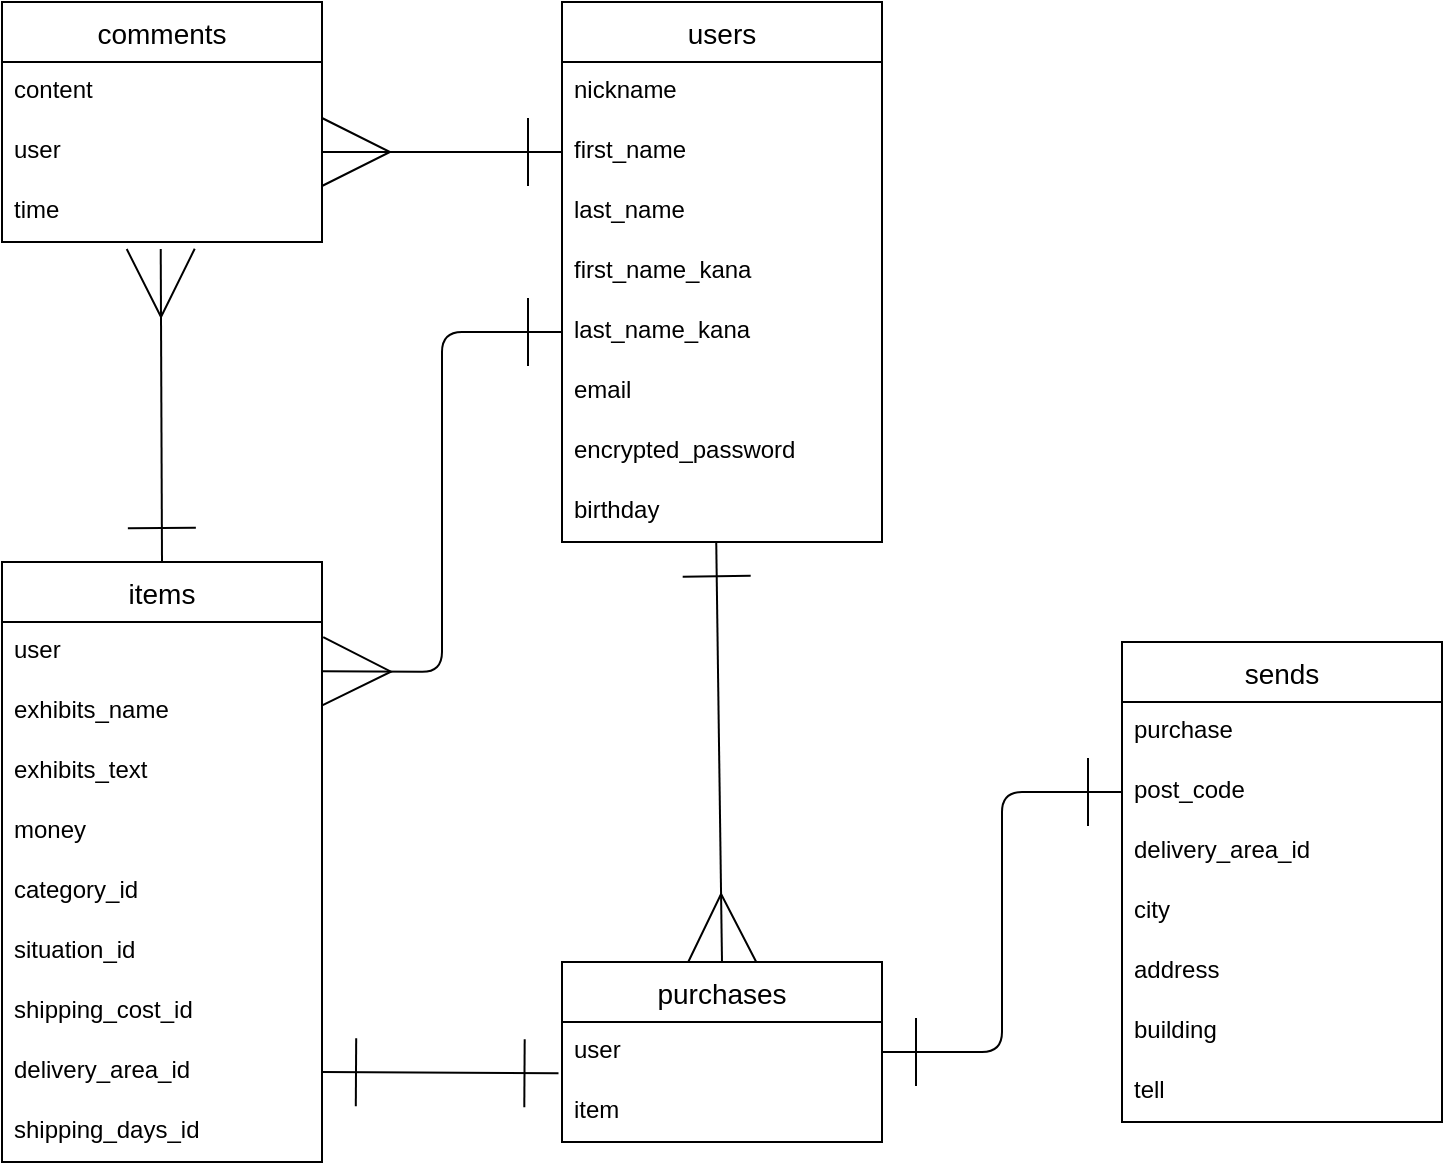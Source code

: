 <mxfile>
    <diagram id="Xv1QW5LkKN3sKNip6Yky" name="ページ1">
        <mxGraphModel dx="809" dy="756" grid="1" gridSize="10" guides="1" tooltips="1" connect="1" arrows="1" fold="1" page="1" pageScale="1" pageWidth="827" pageHeight="1169" math="0" shadow="0">
            <root>
                <mxCell id="0"/>
                <mxCell id="1" parent="0"/>
                <mxCell id="FqSdq_unXOm1gZpQBiZs-73" style="edgeStyle=none;html=1;exitX=0.5;exitY=0;exitDx=0;exitDy=0;entryX=0.496;entryY=1.115;entryDx=0;entryDy=0;entryPerimeter=0;fontSize=14;startArrow=ERone;startFill=0;endArrow=ERmany;endFill=0;startSize=32;endSize=32;strokeWidth=1;" edge="1" parent="1" source="15" target="26">
                    <mxGeometry relative="1" as="geometry"/>
                </mxCell>
                <mxCell id="15" value="items" style="swimlane;fontStyle=0;childLayout=stackLayout;horizontal=1;startSize=30;horizontalStack=0;resizeParent=1;resizeParentMax=0;resizeLast=0;collapsible=1;marginBottom=0;align=center;fontSize=14;" vertex="1" parent="1">
                    <mxGeometry x="80" y="400" width="160" height="300" as="geometry"/>
                </mxCell>
                <mxCell id="16" value="user" style="text;strokeColor=none;fillColor=none;spacingLeft=4;spacingRight=4;overflow=hidden;rotatable=0;points=[[0,0.5],[1,0.5]];portConstraint=eastwest;fontSize=12;" vertex="1" parent="15">
                    <mxGeometry y="30" width="160" height="30" as="geometry"/>
                </mxCell>
                <mxCell id="17" value="exhibits_name" style="text;strokeColor=none;fillColor=none;spacingLeft=4;spacingRight=4;overflow=hidden;rotatable=0;points=[[0,0.5],[1,0.5]];portConstraint=eastwest;fontSize=12;" vertex="1" parent="15">
                    <mxGeometry y="60" width="160" height="30" as="geometry"/>
                </mxCell>
                <mxCell id="18" value="exhibits_text" style="text;strokeColor=none;fillColor=none;spacingLeft=4;spacingRight=4;overflow=hidden;rotatable=0;points=[[0,0.5],[1,0.5]];portConstraint=eastwest;fontSize=12;" vertex="1" parent="15">
                    <mxGeometry y="90" width="160" height="30" as="geometry"/>
                </mxCell>
                <mxCell id="40" value="money" style="text;strokeColor=none;fillColor=none;spacingLeft=4;spacingRight=4;overflow=hidden;rotatable=0;points=[[0,0.5],[1,0.5]];portConstraint=eastwest;fontSize=12;" vertex="1" parent="15">
                    <mxGeometry y="120" width="160" height="30" as="geometry"/>
                </mxCell>
                <mxCell id="FqSdq_unXOm1gZpQBiZs-56" value="category_id" style="text;strokeColor=none;fillColor=none;spacingLeft=4;spacingRight=4;overflow=hidden;rotatable=0;points=[[0,0.5],[1,0.5]];portConstraint=eastwest;fontSize=12;" vertex="1" parent="15">
                    <mxGeometry y="150" width="160" height="30" as="geometry"/>
                </mxCell>
                <mxCell id="FqSdq_unXOm1gZpQBiZs-57" value="situation_id" style="text;strokeColor=none;fillColor=none;spacingLeft=4;spacingRight=4;overflow=hidden;rotatable=0;points=[[0,0.5],[1,0.5]];portConstraint=eastwest;fontSize=12;" vertex="1" parent="15">
                    <mxGeometry y="180" width="160" height="30" as="geometry"/>
                </mxCell>
                <mxCell id="FqSdq_unXOm1gZpQBiZs-58" value="shipping_cost_id" style="text;strokeColor=none;fillColor=none;spacingLeft=4;spacingRight=4;overflow=hidden;rotatable=0;points=[[0,0.5],[1,0.5]];portConstraint=eastwest;fontSize=12;" vertex="1" parent="15">
                    <mxGeometry y="210" width="160" height="30" as="geometry"/>
                </mxCell>
                <mxCell id="FqSdq_unXOm1gZpQBiZs-59" value="delivery_area_id" style="text;strokeColor=none;fillColor=none;spacingLeft=4;spacingRight=4;overflow=hidden;rotatable=0;points=[[0,0.5],[1,0.5]];portConstraint=eastwest;fontSize=12;" vertex="1" parent="15">
                    <mxGeometry y="240" width="160" height="30" as="geometry"/>
                </mxCell>
                <mxCell id="FqSdq_unXOm1gZpQBiZs-61" value="shipping_days_id" style="text;strokeColor=none;fillColor=none;spacingLeft=4;spacingRight=4;overflow=hidden;rotatable=0;points=[[0,0.5],[1,0.5]];portConstraint=eastwest;fontSize=12;" vertex="1" parent="15">
                    <mxGeometry y="270" width="160" height="30" as="geometry"/>
                </mxCell>
                <mxCell id="19" value="users" style="swimlane;fontStyle=0;childLayout=stackLayout;horizontal=1;startSize=30;horizontalStack=0;resizeParent=1;resizeParentMax=0;resizeLast=0;collapsible=1;marginBottom=0;align=center;fontSize=14;" vertex="1" parent="1">
                    <mxGeometry x="360" y="120" width="160" height="270" as="geometry">
                        <mxRectangle x="280" y="40" width="70" height="30" as="alternateBounds"/>
                    </mxGeometry>
                </mxCell>
                <mxCell id="34" value="nickname" style="text;strokeColor=none;fillColor=none;spacingLeft=4;spacingRight=4;overflow=hidden;rotatable=0;points=[[0,0.5],[1,0.5]];portConstraint=eastwest;fontSize=12;verticalAlign=top;" vertex="1" parent="19">
                    <mxGeometry y="30" width="160" height="30" as="geometry"/>
                </mxCell>
                <mxCell id="36" value="first_name" style="text;strokeColor=none;fillColor=none;spacingLeft=4;spacingRight=4;overflow=hidden;rotatable=0;points=[[0,0.5],[1,0.5]];portConstraint=eastwest;fontSize=12;verticalAlign=top;" vertex="1" parent="19">
                    <mxGeometry y="60" width="160" height="30" as="geometry"/>
                </mxCell>
                <mxCell id="37" value="last_name" style="text;strokeColor=none;fillColor=none;spacingLeft=4;spacingRight=4;overflow=hidden;rotatable=0;points=[[0,0.5],[1,0.5]];portConstraint=eastwest;fontSize=12;verticalAlign=top;" vertex="1" parent="19">
                    <mxGeometry y="90" width="160" height="30" as="geometry"/>
                </mxCell>
                <mxCell id="FqSdq_unXOm1gZpQBiZs-81" value="first_name_kana" style="text;strokeColor=none;fillColor=none;spacingLeft=4;spacingRight=4;overflow=hidden;rotatable=0;points=[[0,0.5],[1,0.5]];portConstraint=eastwest;fontSize=12;verticalAlign=top;" vertex="1" parent="19">
                    <mxGeometry y="120" width="160" height="30" as="geometry"/>
                </mxCell>
                <mxCell id="FqSdq_unXOm1gZpQBiZs-80" value="last_name_kana" style="text;strokeColor=none;fillColor=none;spacingLeft=4;spacingRight=4;overflow=hidden;rotatable=0;points=[[0,0.5],[1,0.5]];portConstraint=eastwest;fontSize=12;verticalAlign=top;" vertex="1" parent="19">
                    <mxGeometry y="150" width="160" height="30" as="geometry"/>
                </mxCell>
                <mxCell id="21" value="email" style="text;strokeColor=none;fillColor=none;spacingLeft=4;spacingRight=4;overflow=hidden;rotatable=0;points=[[0,0.5],[1,0.5]];portConstraint=eastwest;fontSize=12;verticalAlign=top;" vertex="1" parent="19">
                    <mxGeometry y="180" width="160" height="30" as="geometry"/>
                </mxCell>
                <mxCell id="22" value="encrypted_password" style="text;strokeColor=none;fillColor=none;spacingLeft=4;spacingRight=4;overflow=hidden;rotatable=0;points=[[0,0.5],[1,0.5]];portConstraint=eastwest;fontSize=12;" vertex="1" parent="19">
                    <mxGeometry y="210" width="160" height="30" as="geometry"/>
                </mxCell>
                <mxCell id="38" value="birthday" style="text;strokeColor=none;fillColor=none;spacingLeft=4;spacingRight=4;overflow=hidden;rotatable=0;points=[[0,0.5],[1,0.5]];portConstraint=eastwest;fontSize=12;verticalAlign=top;" vertex="1" parent="19">
                    <mxGeometry y="240" width="160" height="30" as="geometry"/>
                </mxCell>
                <mxCell id="23" value="comments" style="swimlane;fontStyle=0;childLayout=stackLayout;horizontal=1;startSize=30;horizontalStack=0;resizeParent=1;resizeParentMax=0;resizeLast=0;collapsible=1;marginBottom=0;align=center;fontSize=14;" vertex="1" parent="1">
                    <mxGeometry x="80" y="120" width="160" height="120" as="geometry"/>
                </mxCell>
                <mxCell id="24" value="content" style="text;strokeColor=none;fillColor=none;spacingLeft=4;spacingRight=4;overflow=hidden;rotatable=0;points=[[0,0.5],[1,0.5]];portConstraint=eastwest;fontSize=12;" vertex="1" parent="23">
                    <mxGeometry y="30" width="160" height="30" as="geometry"/>
                </mxCell>
                <mxCell id="25" value="user" style="text;strokeColor=none;fillColor=none;spacingLeft=4;spacingRight=4;overflow=hidden;rotatable=0;points=[[0,0.5],[1,0.5]];portConstraint=eastwest;fontSize=12;" vertex="1" parent="23">
                    <mxGeometry y="60" width="160" height="30" as="geometry"/>
                </mxCell>
                <mxCell id="26" value="time" style="text;strokeColor=none;fillColor=none;spacingLeft=4;spacingRight=4;overflow=hidden;rotatable=0;points=[[0,0.5],[1,0.5]];portConstraint=eastwest;fontSize=12;" vertex="1" parent="23">
                    <mxGeometry y="90" width="160" height="30" as="geometry"/>
                </mxCell>
                <mxCell id="49" value="purchases" style="swimlane;fontStyle=0;childLayout=stackLayout;horizontal=1;startSize=30;horizontalStack=0;resizeParent=1;resizeParentMax=0;resizeLast=0;collapsible=1;marginBottom=0;align=center;fontSize=14;" vertex="1" parent="1">
                    <mxGeometry x="360" y="600" width="160" height="90" as="geometry"/>
                </mxCell>
                <mxCell id="50" value="user" style="text;strokeColor=none;fillColor=none;spacingLeft=4;spacingRight=4;overflow=hidden;rotatable=0;points=[[0,0.5],[1,0.5]];portConstraint=eastwest;fontSize=12;" vertex="1" parent="49">
                    <mxGeometry y="30" width="160" height="30" as="geometry"/>
                </mxCell>
                <mxCell id="51" value="item" style="text;strokeColor=none;fillColor=none;spacingLeft=4;spacingRight=4;overflow=hidden;rotatable=0;points=[[0,0.5],[1,0.5]];portConstraint=eastwest;fontSize=12;" vertex="1" parent="49">
                    <mxGeometry y="60" width="160" height="30" as="geometry"/>
                </mxCell>
                <mxCell id="53" value="sends" style="swimlane;fontStyle=0;childLayout=stackLayout;horizontal=1;startSize=30;horizontalStack=0;resizeParent=1;resizeParentMax=0;resizeLast=0;collapsible=1;marginBottom=0;align=center;fontSize=14;" vertex="1" parent="1">
                    <mxGeometry x="640" y="440" width="160" height="240" as="geometry"/>
                </mxCell>
                <mxCell id="55" value="purchase" style="text;strokeColor=none;fillColor=none;spacingLeft=4;spacingRight=4;overflow=hidden;rotatable=0;points=[[0,0.5],[1,0.5]];portConstraint=eastwest;fontSize=12;" vertex="1" parent="53">
                    <mxGeometry y="30" width="160" height="30" as="geometry"/>
                </mxCell>
                <mxCell id="FqSdq_unXOm1gZpQBiZs-68" value="post_code" style="text;strokeColor=none;fillColor=none;spacingLeft=4;spacingRight=4;overflow=hidden;rotatable=0;points=[[0,0.5],[1,0.5]];portConstraint=eastwest;fontSize=12;" vertex="1" parent="53">
                    <mxGeometry y="60" width="160" height="30" as="geometry"/>
                </mxCell>
                <mxCell id="FqSdq_unXOm1gZpQBiZs-67" value="delivery_area_id" style="text;strokeColor=none;fillColor=none;spacingLeft=4;spacingRight=4;overflow=hidden;rotatable=0;points=[[0,0.5],[1,0.5]];portConstraint=eastwest;fontSize=12;" vertex="1" parent="53">
                    <mxGeometry y="90" width="160" height="30" as="geometry"/>
                </mxCell>
                <mxCell id="FqSdq_unXOm1gZpQBiZs-66" value="city" style="text;strokeColor=none;fillColor=none;spacingLeft=4;spacingRight=4;overflow=hidden;rotatable=0;points=[[0,0.5],[1,0.5]];portConstraint=eastwest;fontSize=12;" vertex="1" parent="53">
                    <mxGeometry y="120" width="160" height="30" as="geometry"/>
                </mxCell>
                <mxCell id="FqSdq_unXOm1gZpQBiZs-65" value="address" style="text;strokeColor=none;fillColor=none;spacingLeft=4;spacingRight=4;overflow=hidden;rotatable=0;points=[[0,0.5],[1,0.5]];portConstraint=eastwest;fontSize=12;" vertex="1" parent="53">
                    <mxGeometry y="150" width="160" height="30" as="geometry"/>
                </mxCell>
                <mxCell id="FqSdq_unXOm1gZpQBiZs-64" value="building" style="text;strokeColor=none;fillColor=none;spacingLeft=4;spacingRight=4;overflow=hidden;rotatable=0;points=[[0,0.5],[1,0.5]];portConstraint=eastwest;fontSize=12;" vertex="1" parent="53">
                    <mxGeometry y="180" width="160" height="30" as="geometry"/>
                </mxCell>
                <mxCell id="FqSdq_unXOm1gZpQBiZs-63" value="tell" style="text;strokeColor=none;fillColor=none;spacingLeft=4;spacingRight=4;overflow=hidden;rotatable=0;points=[[0,0.5],[1,0.5]];portConstraint=eastwest;fontSize=12;" vertex="1" parent="53">
                    <mxGeometry y="210" width="160" height="30" as="geometry"/>
                </mxCell>
                <mxCell id="FqSdq_unXOm1gZpQBiZs-72" style="edgeStyle=none;html=1;exitX=0;exitY=0.5;exitDx=0;exitDy=0;entryX=1;entryY=0.5;entryDx=0;entryDy=0;fontSize=14;startArrow=ERone;startFill=0;endArrow=ERmany;endFill=0;startSize=32;endSize=32;strokeWidth=1;" edge="1" parent="1" source="36" target="25">
                    <mxGeometry relative="1" as="geometry"/>
                </mxCell>
                <mxCell id="FqSdq_unXOm1gZpQBiZs-75" style="edgeStyle=none;html=1;exitX=0;exitY=0.5;exitDx=0;exitDy=0;entryX=1.003;entryY=-0.181;entryDx=0;entryDy=0;entryPerimeter=0;fontSize=14;startArrow=ERone;startFill=0;endArrow=ERmany;endFill=0;startSize=32;endSize=32;strokeWidth=1;" edge="1" parent="1" source="FqSdq_unXOm1gZpQBiZs-80" target="17">
                    <mxGeometry relative="1" as="geometry">
                        <Array as="points">
                            <mxPoint x="300" y="285"/>
                            <mxPoint x="300" y="455"/>
                        </Array>
                    </mxGeometry>
                </mxCell>
                <mxCell id="FqSdq_unXOm1gZpQBiZs-76" style="edgeStyle=none;html=1;exitX=1;exitY=0.5;exitDx=0;exitDy=0;entryX=-0.011;entryY=-0.144;entryDx=0;entryDy=0;entryPerimeter=0;fontSize=14;startArrow=ERone;startFill=0;endArrow=ERone;endFill=0;startSize=32;endSize=32;strokeWidth=1;" edge="1" parent="1" source="FqSdq_unXOm1gZpQBiZs-59" target="51">
                    <mxGeometry relative="1" as="geometry"/>
                </mxCell>
                <mxCell id="FqSdq_unXOm1gZpQBiZs-78" style="edgeStyle=none;html=1;exitX=0.482;exitY=1.004;exitDx=0;exitDy=0;entryX=0.5;entryY=0;entryDx=0;entryDy=0;fontSize=14;startArrow=ERone;startFill=0;endArrow=ERmany;endFill=0;startSize=32;endSize=32;strokeWidth=1;exitPerimeter=0;" edge="1" parent="1" source="38" target="49">
                    <mxGeometry relative="1" as="geometry"/>
                </mxCell>
                <mxCell id="FqSdq_unXOm1gZpQBiZs-79" style="edgeStyle=none;html=1;exitX=1;exitY=0.5;exitDx=0;exitDy=0;entryX=0;entryY=0.5;entryDx=0;entryDy=0;fontSize=14;startArrow=ERone;startFill=0;endArrow=ERone;endFill=0;startSize=32;endSize=32;strokeWidth=1;" edge="1" parent="1" source="50" target="FqSdq_unXOm1gZpQBiZs-68">
                    <mxGeometry relative="1" as="geometry">
                        <Array as="points">
                            <mxPoint x="580" y="645"/>
                            <mxPoint x="580" y="515"/>
                        </Array>
                    </mxGeometry>
                </mxCell>
            </root>
        </mxGraphModel>
    </diagram>
</mxfile>